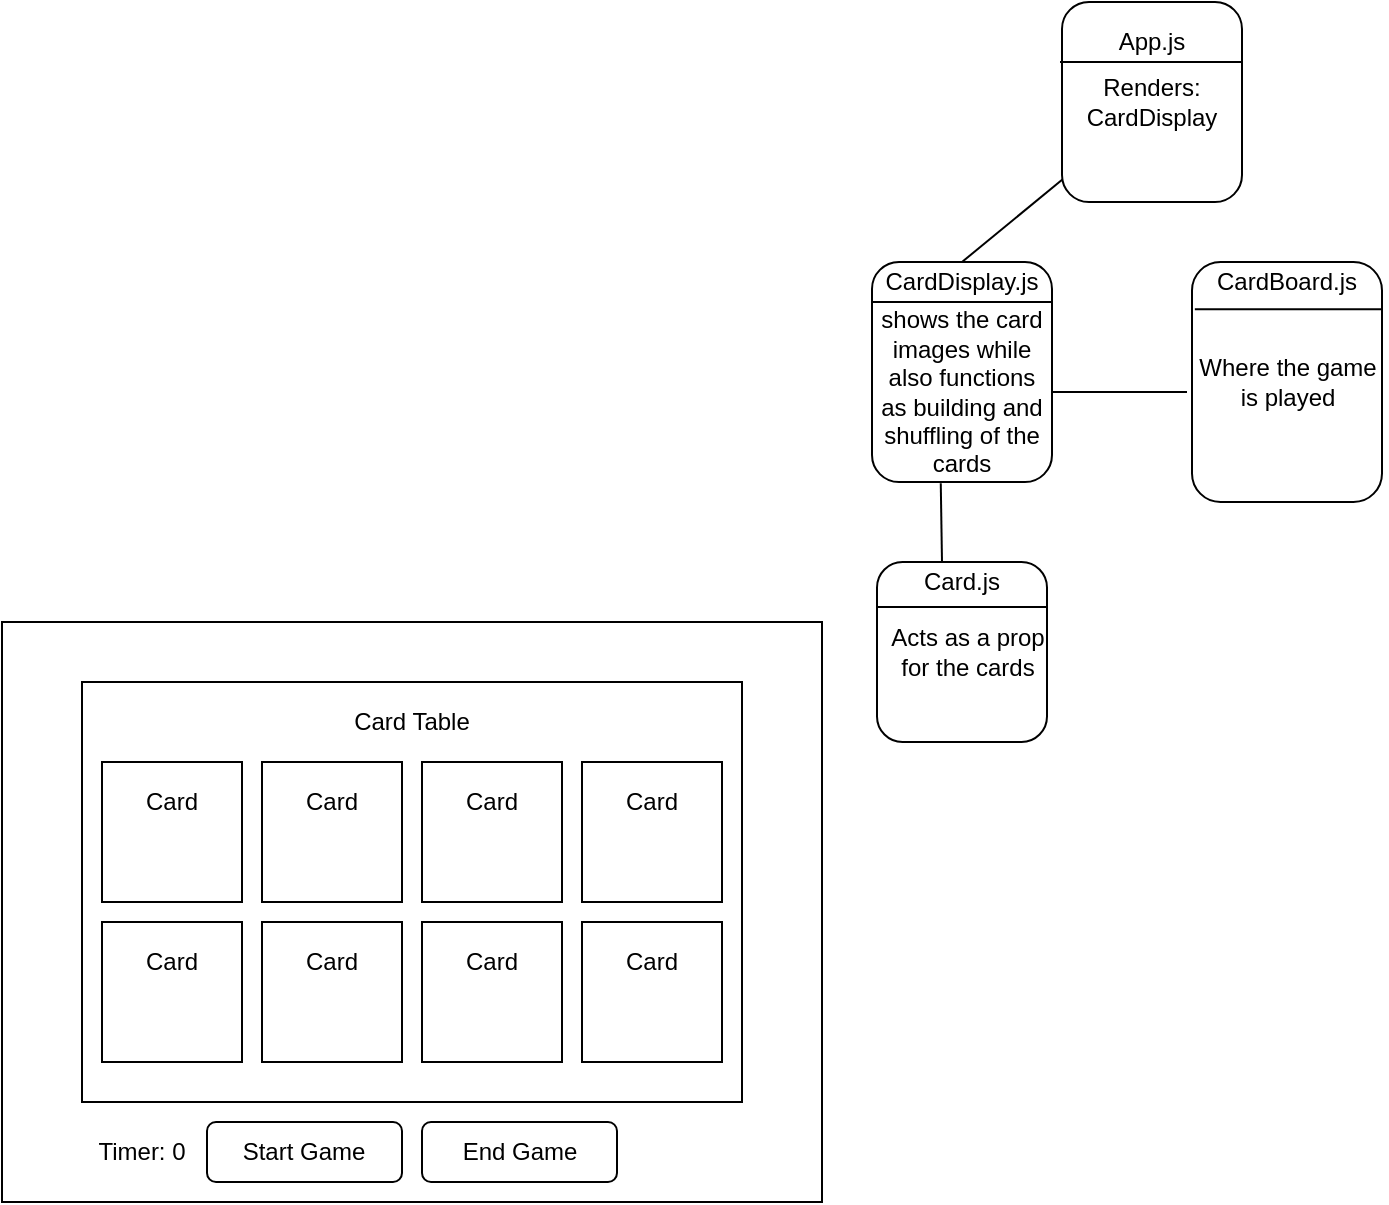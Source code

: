 <mxfile version="14.2.2" type="device"><diagram id="TA3DetckC8y963pzUBUy" name="Page-1"><mxGraphModel dx="946" dy="528" grid="1" gridSize="10" guides="1" tooltips="1" connect="1" arrows="1" fold="1" page="1" pageScale="1" pageWidth="827" pageHeight="1169" math="0" shadow="0"><root><mxCell id="0"/><mxCell id="1" parent="0"/><mxCell id="cS7HPOHLFUCJCOIZ0YLl-2" value="" style="rounded=1;whiteSpace=wrap;html=1;" vertex="1" parent="1"><mxGeometry x="600" y="70" width="90" height="100" as="geometry"/></mxCell><mxCell id="cS7HPOHLFUCJCOIZ0YLl-3" value="App.js" style="text;html=1;strokeColor=none;fillColor=none;align=center;verticalAlign=middle;whiteSpace=wrap;rounded=0;" vertex="1" parent="1"><mxGeometry x="625" y="80" width="40" height="20" as="geometry"/></mxCell><mxCell id="cS7HPOHLFUCJCOIZ0YLl-4" value="" style="endArrow=none;html=1;" edge="1" parent="1"><mxGeometry width="50" height="50" relative="1" as="geometry"><mxPoint x="599" y="100" as="sourcePoint"/><mxPoint x="690" y="100" as="targetPoint"/></mxGeometry></mxCell><mxCell id="cS7HPOHLFUCJCOIZ0YLl-5" value="Renders:&lt;br&gt;CardDisplay" style="text;html=1;strokeColor=none;fillColor=none;align=center;verticalAlign=middle;whiteSpace=wrap;rounded=0;" vertex="1" parent="1"><mxGeometry x="595" y="110" width="100" height="20" as="geometry"/></mxCell><mxCell id="cS7HPOHLFUCJCOIZ0YLl-10" value="" style="rounded=1;whiteSpace=wrap;html=1;" vertex="1" parent="1"><mxGeometry x="505" y="200" width="90" height="110" as="geometry"/></mxCell><mxCell id="cS7HPOHLFUCJCOIZ0YLl-11" value="CardDisplay.js" style="text;html=1;strokeColor=none;fillColor=none;align=center;verticalAlign=middle;whiteSpace=wrap;rounded=0;" vertex="1" parent="1"><mxGeometry x="500" y="200" width="100" height="20" as="geometry"/></mxCell><mxCell id="cS7HPOHLFUCJCOIZ0YLl-12" value="shows the card images while also functions as building and shuffling of the cards" style="text;html=1;strokeColor=none;fillColor=none;align=center;verticalAlign=middle;whiteSpace=wrap;rounded=0;" vertex="1" parent="1"><mxGeometry x="505" y="220" width="90" height="90" as="geometry"/></mxCell><mxCell id="cS7HPOHLFUCJCOIZ0YLl-13" value="" style="endArrow=none;html=1;exitX=0;exitY=0;exitDx=0;exitDy=0;entryX=1;entryY=0;entryDx=0;entryDy=0;" edge="1" parent="1" source="cS7HPOHLFUCJCOIZ0YLl-12" target="cS7HPOHLFUCJCOIZ0YLl-12"><mxGeometry width="50" height="50" relative="1" as="geometry"><mxPoint x="530" y="260" as="sourcePoint"/><mxPoint x="580" y="210" as="targetPoint"/></mxGeometry></mxCell><mxCell id="cS7HPOHLFUCJCOIZ0YLl-14" value="" style="rounded=1;whiteSpace=wrap;html=1;" vertex="1" parent="1"><mxGeometry x="507.5" y="350" width="85" height="90" as="geometry"/></mxCell><mxCell id="cS7HPOHLFUCJCOIZ0YLl-15" value="Card.js" style="text;html=1;strokeColor=none;fillColor=none;align=center;verticalAlign=middle;whiteSpace=wrap;rounded=0;" vertex="1" parent="1"><mxGeometry x="530" y="350" width="40" height="20" as="geometry"/></mxCell><mxCell id="cS7HPOHLFUCJCOIZ0YLl-16" value="" style="endArrow=none;html=1;exitX=0;exitY=0.25;exitDx=0;exitDy=0;entryX=1;entryY=0.25;entryDx=0;entryDy=0;" edge="1" parent="1" source="cS7HPOHLFUCJCOIZ0YLl-14" target="cS7HPOHLFUCJCOIZ0YLl-14"><mxGeometry width="50" height="50" relative="1" as="geometry"><mxPoint x="530" y="400" as="sourcePoint"/><mxPoint x="580" y="350" as="targetPoint"/></mxGeometry></mxCell><mxCell id="cS7HPOHLFUCJCOIZ0YLl-17" value="Acts as a prop for the cards" style="text;html=1;strokeColor=none;fillColor=none;align=center;verticalAlign=middle;whiteSpace=wrap;rounded=0;" vertex="1" parent="1"><mxGeometry x="512.5" y="385" width="80" height="20" as="geometry"/></mxCell><mxCell id="cS7HPOHLFUCJCOIZ0YLl-21" value="" style="rounded=1;whiteSpace=wrap;html=1;" vertex="1" parent="1"><mxGeometry x="665" y="200" width="95" height="120" as="geometry"/></mxCell><mxCell id="cS7HPOHLFUCJCOIZ0YLl-22" value="CardBoard.js" style="text;html=1;strokeColor=none;fillColor=none;align=center;verticalAlign=middle;whiteSpace=wrap;rounded=0;" vertex="1" parent="1"><mxGeometry x="670" y="200" width="85" height="20" as="geometry"/></mxCell><mxCell id="cS7HPOHLFUCJCOIZ0YLl-24" value="" style="endArrow=none;html=1;exitX=0.015;exitY=0.197;exitDx=0;exitDy=0;entryX=1.004;entryY=0.197;entryDx=0;entryDy=0;exitPerimeter=0;entryPerimeter=0;" edge="1" parent="1" source="cS7HPOHLFUCJCOIZ0YLl-21" target="cS7HPOHLFUCJCOIZ0YLl-21"><mxGeometry width="50" height="50" relative="1" as="geometry"><mxPoint x="710" y="270" as="sourcePoint"/><mxPoint x="760" y="220" as="targetPoint"/></mxGeometry></mxCell><mxCell id="cS7HPOHLFUCJCOIZ0YLl-25" value="Where the game is played" style="text;html=1;strokeColor=none;fillColor=none;align=center;verticalAlign=middle;whiteSpace=wrap;rounded=0;" vertex="1" parent="1"><mxGeometry x="662.5" y="250" width="100" height="20" as="geometry"/></mxCell><mxCell id="cS7HPOHLFUCJCOIZ0YLl-28" value="" style="endArrow=none;html=1;entryX=0.004;entryY=0.886;entryDx=0;entryDy=0;exitX=0.5;exitY=0;exitDx=0;exitDy=0;entryPerimeter=0;" edge="1" parent="1" source="cS7HPOHLFUCJCOIZ0YLl-11" target="cS7HPOHLFUCJCOIZ0YLl-2"><mxGeometry width="50" height="50" relative="1" as="geometry"><mxPoint x="527.5" y="190" as="sourcePoint"/><mxPoint x="577.5" y="140" as="targetPoint"/></mxGeometry></mxCell><mxCell id="cS7HPOHLFUCJCOIZ0YLl-29" value="" style="endArrow=none;html=1;exitX=1;exitY=0.5;exitDx=0;exitDy=0;entryX=0;entryY=0.75;entryDx=0;entryDy=0;" edge="1" parent="1" source="cS7HPOHLFUCJCOIZ0YLl-12" target="cS7HPOHLFUCJCOIZ0YLl-25"><mxGeometry width="50" height="50" relative="1" as="geometry"><mxPoint x="640" y="420" as="sourcePoint"/><mxPoint x="690" y="370" as="targetPoint"/></mxGeometry></mxCell><mxCell id="cS7HPOHLFUCJCOIZ0YLl-30" value="" style="endArrow=none;html=1;exitX=0.382;exitY=1.007;exitDx=0;exitDy=0;exitPerimeter=0;entryX=0.25;entryY=0;entryDx=0;entryDy=0;" edge="1" parent="1" source="cS7HPOHLFUCJCOIZ0YLl-12" target="cS7HPOHLFUCJCOIZ0YLl-15"><mxGeometry width="50" height="50" relative="1" as="geometry"><mxPoint x="530" y="310" as="sourcePoint"/><mxPoint x="580" y="260" as="targetPoint"/></mxGeometry></mxCell><mxCell id="cS7HPOHLFUCJCOIZ0YLl-34" value="" style="rounded=0;whiteSpace=wrap;html=1;" vertex="1" parent="1"><mxGeometry x="70" y="380" width="410" height="290" as="geometry"/></mxCell><mxCell id="cS7HPOHLFUCJCOIZ0YLl-35" value="" style="rounded=0;whiteSpace=wrap;html=1;" vertex="1" parent="1"><mxGeometry x="110" y="410" width="330" height="210" as="geometry"/></mxCell><mxCell id="cS7HPOHLFUCJCOIZ0YLl-38" value="" style="whiteSpace=wrap;html=1;aspect=fixed;" vertex="1" parent="1"><mxGeometry x="120" y="450" width="70" height="70" as="geometry"/></mxCell><mxCell id="cS7HPOHLFUCJCOIZ0YLl-39" value="Card" style="text;html=1;strokeColor=none;fillColor=none;align=center;verticalAlign=middle;whiteSpace=wrap;rounded=0;" vertex="1" parent="1"><mxGeometry x="135" y="460" width="40" height="20" as="geometry"/></mxCell><mxCell id="cS7HPOHLFUCJCOIZ0YLl-40" value="" style="whiteSpace=wrap;html=1;aspect=fixed;" vertex="1" parent="1"><mxGeometry x="200" y="450" width="70" height="70" as="geometry"/></mxCell><mxCell id="cS7HPOHLFUCJCOIZ0YLl-41" value="Card" style="text;html=1;strokeColor=none;fillColor=none;align=center;verticalAlign=middle;whiteSpace=wrap;rounded=0;" vertex="1" parent="1"><mxGeometry x="215" y="460" width="40" height="20" as="geometry"/></mxCell><mxCell id="cS7HPOHLFUCJCOIZ0YLl-42" value="" style="whiteSpace=wrap;html=1;aspect=fixed;" vertex="1" parent="1"><mxGeometry x="280" y="450" width="70" height="70" as="geometry"/></mxCell><mxCell id="cS7HPOHLFUCJCOIZ0YLl-43" value="Card" style="text;html=1;strokeColor=none;fillColor=none;align=center;verticalAlign=middle;whiteSpace=wrap;rounded=0;" vertex="1" parent="1"><mxGeometry x="295" y="460" width="40" height="20" as="geometry"/></mxCell><mxCell id="cS7HPOHLFUCJCOIZ0YLl-44" value="" style="whiteSpace=wrap;html=1;aspect=fixed;" vertex="1" parent="1"><mxGeometry x="360" y="450" width="70" height="70" as="geometry"/></mxCell><mxCell id="cS7HPOHLFUCJCOIZ0YLl-45" value="Card" style="text;html=1;strokeColor=none;fillColor=none;align=center;verticalAlign=middle;whiteSpace=wrap;rounded=0;" vertex="1" parent="1"><mxGeometry x="375" y="460" width="40" height="20" as="geometry"/></mxCell><mxCell id="cS7HPOHLFUCJCOIZ0YLl-46" value="" style="whiteSpace=wrap;html=1;aspect=fixed;" vertex="1" parent="1"><mxGeometry x="120" y="530" width="70" height="70" as="geometry"/></mxCell><mxCell id="cS7HPOHLFUCJCOIZ0YLl-47" value="Card" style="text;html=1;strokeColor=none;fillColor=none;align=center;verticalAlign=middle;whiteSpace=wrap;rounded=0;" vertex="1" parent="1"><mxGeometry x="135" y="540" width="40" height="20" as="geometry"/></mxCell><mxCell id="cS7HPOHLFUCJCOIZ0YLl-50" value="" style="whiteSpace=wrap;html=1;aspect=fixed;" vertex="1" parent="1"><mxGeometry x="200" y="530" width="70" height="70" as="geometry"/></mxCell><mxCell id="cS7HPOHLFUCJCOIZ0YLl-51" value="Card" style="text;html=1;strokeColor=none;fillColor=none;align=center;verticalAlign=middle;whiteSpace=wrap;rounded=0;" vertex="1" parent="1"><mxGeometry x="215" y="540" width="40" height="20" as="geometry"/></mxCell><mxCell id="cS7HPOHLFUCJCOIZ0YLl-52" value="" style="whiteSpace=wrap;html=1;aspect=fixed;" vertex="1" parent="1"><mxGeometry x="280" y="530" width="70" height="70" as="geometry"/></mxCell><mxCell id="cS7HPOHLFUCJCOIZ0YLl-53" value="Card" style="text;html=1;strokeColor=none;fillColor=none;align=center;verticalAlign=middle;whiteSpace=wrap;rounded=0;" vertex="1" parent="1"><mxGeometry x="295" y="540" width="40" height="20" as="geometry"/></mxCell><mxCell id="cS7HPOHLFUCJCOIZ0YLl-54" value="" style="whiteSpace=wrap;html=1;aspect=fixed;" vertex="1" parent="1"><mxGeometry x="360" y="530" width="70" height="70" as="geometry"/></mxCell><mxCell id="cS7HPOHLFUCJCOIZ0YLl-55" value="Card" style="text;html=1;strokeColor=none;fillColor=none;align=center;verticalAlign=middle;whiteSpace=wrap;rounded=0;" vertex="1" parent="1"><mxGeometry x="375" y="540" width="40" height="20" as="geometry"/></mxCell><mxCell id="cS7HPOHLFUCJCOIZ0YLl-56" value="Card Table" style="text;html=1;strokeColor=none;fillColor=none;align=center;verticalAlign=middle;whiteSpace=wrap;rounded=0;" vertex="1" parent="1"><mxGeometry x="235" y="420" width="80" height="20" as="geometry"/></mxCell><mxCell id="cS7HPOHLFUCJCOIZ0YLl-58" value="" style="rounded=1;whiteSpace=wrap;html=1;" vertex="1" parent="1"><mxGeometry x="172.5" y="630" width="97.5" height="30" as="geometry"/></mxCell><mxCell id="cS7HPOHLFUCJCOIZ0YLl-59" value="Start Game" style="text;html=1;strokeColor=none;fillColor=none;align=center;verticalAlign=middle;whiteSpace=wrap;rounded=0;" vertex="1" parent="1"><mxGeometry x="181.25" y="635" width="80" height="20" as="geometry"/></mxCell><mxCell id="cS7HPOHLFUCJCOIZ0YLl-60" value="Timer: 0" style="text;html=1;strokeColor=none;fillColor=none;align=center;verticalAlign=middle;whiteSpace=wrap;rounded=0;" vertex="1" parent="1"><mxGeometry x="110" y="635" width="60" height="20" as="geometry"/></mxCell><mxCell id="cS7HPOHLFUCJCOIZ0YLl-62" value="" style="rounded=1;whiteSpace=wrap;html=1;" vertex="1" parent="1"><mxGeometry x="280" y="630" width="97.5" height="30" as="geometry"/></mxCell><mxCell id="cS7HPOHLFUCJCOIZ0YLl-63" value="End Game" style="text;html=1;strokeColor=none;fillColor=none;align=center;verticalAlign=middle;whiteSpace=wrap;rounded=0;" vertex="1" parent="1"><mxGeometry x="288.75" y="635" width="80" height="20" as="geometry"/></mxCell></root></mxGraphModel></diagram></mxfile>